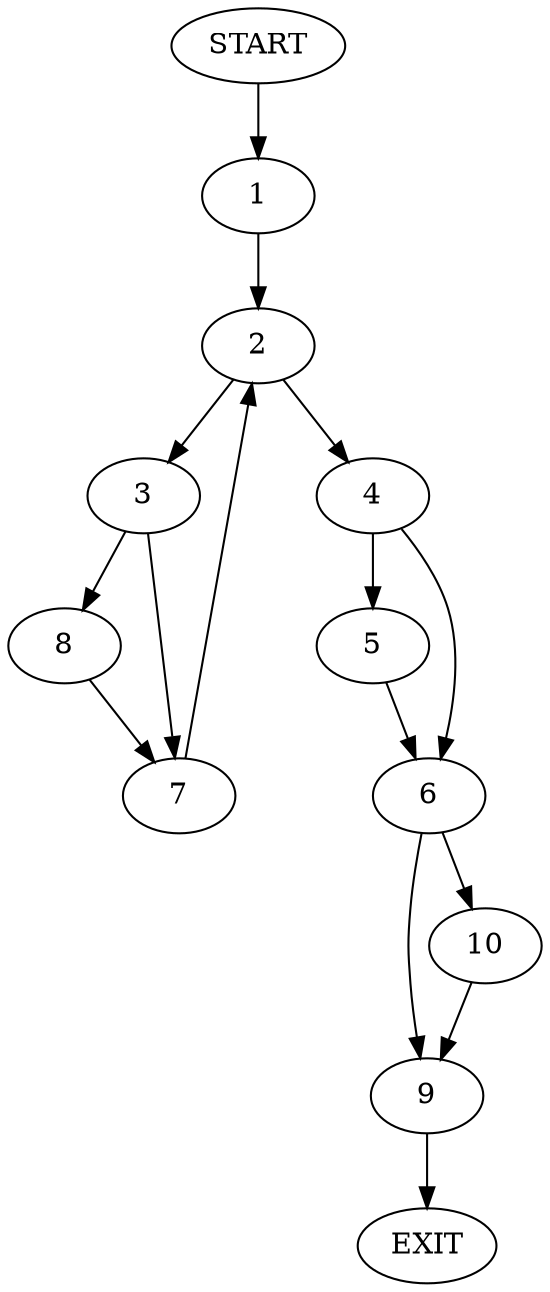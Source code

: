 digraph {
0 [label="START"]
11 [label="EXIT"]
0 -> 1
1 -> 2
2 -> 3
2 -> 4
4 -> 5
4 -> 6
3 -> 7
3 -> 8
8 -> 7
7 -> 2
6 -> 9
6 -> 10
5 -> 6
10 -> 9
9 -> 11
}
